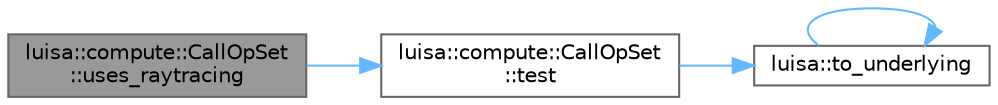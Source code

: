 digraph "luisa::compute::CallOpSet::uses_raytracing"
{
 // LATEX_PDF_SIZE
  bgcolor="transparent";
  edge [fontname=Helvetica,fontsize=10,labelfontname=Helvetica,labelfontsize=10];
  node [fontname=Helvetica,fontsize=10,shape=box,height=0.2,width=0.4];
  rankdir="LR";
  Node1 [id="Node000001",label="luisa::compute::CallOpSet\l::uses_raytracing",height=0.2,width=0.4,color="gray40", fillcolor="grey60", style="filled", fontcolor="black",tooltip=" "];
  Node1 -> Node2 [id="edge4_Node000001_Node000002",color="steelblue1",style="solid",tooltip=" "];
  Node2 [id="Node000002",label="luisa::compute::CallOpSet\l::test",height=0.2,width=0.4,color="grey40", fillcolor="white", style="filled",URL="$classluisa_1_1compute_1_1_call_op_set.html#af06b47b995223195c2517970fc3872d6",tooltip="Test given CallOp"];
  Node2 -> Node3 [id="edge5_Node000002_Node000003",color="steelblue1",style="solid",tooltip=" "];
  Node3 [id="Node000003",label="luisa::to_underlying",height=0.2,width=0.4,color="grey40", fillcolor="white", style="filled",URL="$namespaceluisa.html#a0c046ef018b52d4f486c2626a6410148",tooltip=" "];
  Node3 -> Node3 [id="edge6_Node000003_Node000003",color="steelblue1",style="solid",tooltip=" "];
}
